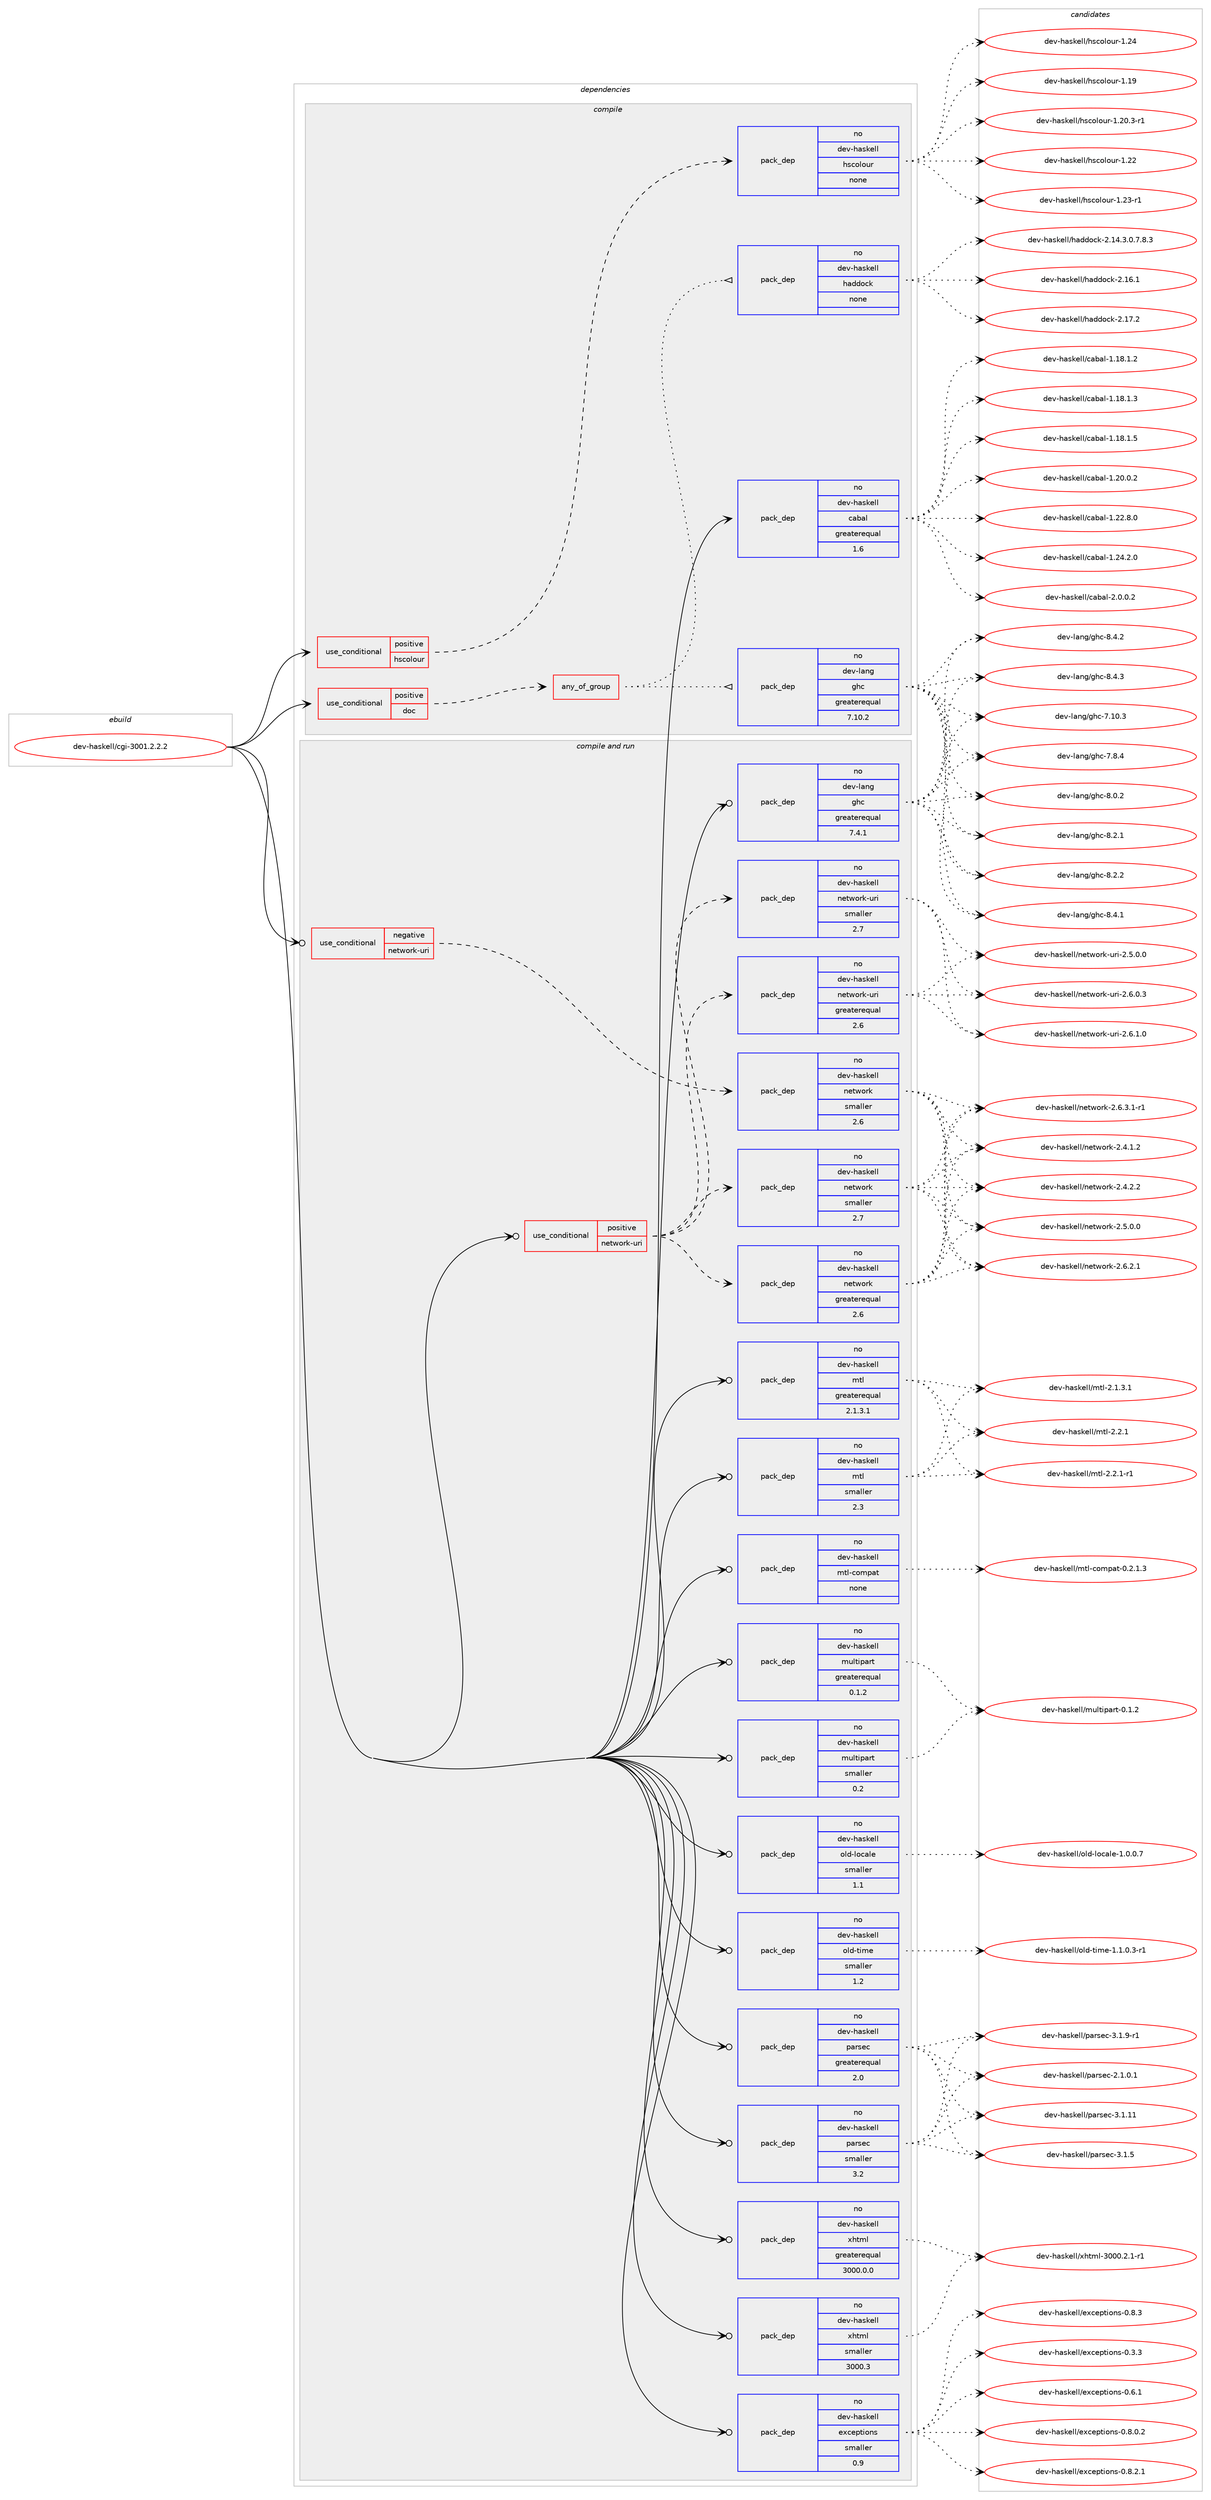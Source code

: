 digraph prolog {

# *************
# Graph options
# *************

newrank=true;
concentrate=true;
compound=true;
graph [rankdir=LR,fontname=Helvetica,fontsize=10,ranksep=1.5];#, ranksep=2.5, nodesep=0.2];
edge  [arrowhead=vee];
node  [fontname=Helvetica,fontsize=10];

# **********
# The ebuild
# **********

subgraph cluster_leftcol {
color=gray;
rank=same;
label=<<i>ebuild</i>>;
id [label="dev-haskell/cgi-3001.2.2.2", color=red, width=4, href="../dev-haskell/cgi-3001.2.2.2.svg"];
}

# ****************
# The dependencies
# ****************

subgraph cluster_midcol {
color=gray;
label=<<i>dependencies</i>>;
subgraph cluster_compile {
fillcolor="#eeeeee";
style=filled;
label=<<i>compile</i>>;
subgraph cond358915 {
dependency1328322 [label=<<TABLE BORDER="0" CELLBORDER="1" CELLSPACING="0" CELLPADDING="4"><TR><TD ROWSPAN="3" CELLPADDING="10">use_conditional</TD></TR><TR><TD>positive</TD></TR><TR><TD>doc</TD></TR></TABLE>>, shape=none, color=red];
subgraph any20638 {
dependency1328323 [label=<<TABLE BORDER="0" CELLBORDER="1" CELLSPACING="0" CELLPADDING="4"><TR><TD CELLPADDING="10">any_of_group</TD></TR></TABLE>>, shape=none, color=red];subgraph pack948217 {
dependency1328324 [label=<<TABLE BORDER="0" CELLBORDER="1" CELLSPACING="0" CELLPADDING="4" WIDTH="220"><TR><TD ROWSPAN="6" CELLPADDING="30">pack_dep</TD></TR><TR><TD WIDTH="110">no</TD></TR><TR><TD>dev-haskell</TD></TR><TR><TD>haddock</TD></TR><TR><TD>none</TD></TR><TR><TD></TD></TR></TABLE>>, shape=none, color=blue];
}
dependency1328323:e -> dependency1328324:w [weight=20,style="dotted",arrowhead="oinv"];
subgraph pack948218 {
dependency1328325 [label=<<TABLE BORDER="0" CELLBORDER="1" CELLSPACING="0" CELLPADDING="4" WIDTH="220"><TR><TD ROWSPAN="6" CELLPADDING="30">pack_dep</TD></TR><TR><TD WIDTH="110">no</TD></TR><TR><TD>dev-lang</TD></TR><TR><TD>ghc</TD></TR><TR><TD>greaterequal</TD></TR><TR><TD>7.10.2</TD></TR></TABLE>>, shape=none, color=blue];
}
dependency1328323:e -> dependency1328325:w [weight=20,style="dotted",arrowhead="oinv"];
}
dependency1328322:e -> dependency1328323:w [weight=20,style="dashed",arrowhead="vee"];
}
id:e -> dependency1328322:w [weight=20,style="solid",arrowhead="vee"];
subgraph cond358916 {
dependency1328326 [label=<<TABLE BORDER="0" CELLBORDER="1" CELLSPACING="0" CELLPADDING="4"><TR><TD ROWSPAN="3" CELLPADDING="10">use_conditional</TD></TR><TR><TD>positive</TD></TR><TR><TD>hscolour</TD></TR></TABLE>>, shape=none, color=red];
subgraph pack948219 {
dependency1328327 [label=<<TABLE BORDER="0" CELLBORDER="1" CELLSPACING="0" CELLPADDING="4" WIDTH="220"><TR><TD ROWSPAN="6" CELLPADDING="30">pack_dep</TD></TR><TR><TD WIDTH="110">no</TD></TR><TR><TD>dev-haskell</TD></TR><TR><TD>hscolour</TD></TR><TR><TD>none</TD></TR><TR><TD></TD></TR></TABLE>>, shape=none, color=blue];
}
dependency1328326:e -> dependency1328327:w [weight=20,style="dashed",arrowhead="vee"];
}
id:e -> dependency1328326:w [weight=20,style="solid",arrowhead="vee"];
subgraph pack948220 {
dependency1328328 [label=<<TABLE BORDER="0" CELLBORDER="1" CELLSPACING="0" CELLPADDING="4" WIDTH="220"><TR><TD ROWSPAN="6" CELLPADDING="30">pack_dep</TD></TR><TR><TD WIDTH="110">no</TD></TR><TR><TD>dev-haskell</TD></TR><TR><TD>cabal</TD></TR><TR><TD>greaterequal</TD></TR><TR><TD>1.6</TD></TR></TABLE>>, shape=none, color=blue];
}
id:e -> dependency1328328:w [weight=20,style="solid",arrowhead="vee"];
}
subgraph cluster_compileandrun {
fillcolor="#eeeeee";
style=filled;
label=<<i>compile and run</i>>;
subgraph cond358917 {
dependency1328329 [label=<<TABLE BORDER="0" CELLBORDER="1" CELLSPACING="0" CELLPADDING="4"><TR><TD ROWSPAN="3" CELLPADDING="10">use_conditional</TD></TR><TR><TD>negative</TD></TR><TR><TD>network-uri</TD></TR></TABLE>>, shape=none, color=red];
subgraph pack948221 {
dependency1328330 [label=<<TABLE BORDER="0" CELLBORDER="1" CELLSPACING="0" CELLPADDING="4" WIDTH="220"><TR><TD ROWSPAN="6" CELLPADDING="30">pack_dep</TD></TR><TR><TD WIDTH="110">no</TD></TR><TR><TD>dev-haskell</TD></TR><TR><TD>network</TD></TR><TR><TD>smaller</TD></TR><TR><TD>2.6</TD></TR></TABLE>>, shape=none, color=blue];
}
dependency1328329:e -> dependency1328330:w [weight=20,style="dashed",arrowhead="vee"];
}
id:e -> dependency1328329:w [weight=20,style="solid",arrowhead="odotvee"];
subgraph cond358918 {
dependency1328331 [label=<<TABLE BORDER="0" CELLBORDER="1" CELLSPACING="0" CELLPADDING="4"><TR><TD ROWSPAN="3" CELLPADDING="10">use_conditional</TD></TR><TR><TD>positive</TD></TR><TR><TD>network-uri</TD></TR></TABLE>>, shape=none, color=red];
subgraph pack948222 {
dependency1328332 [label=<<TABLE BORDER="0" CELLBORDER="1" CELLSPACING="0" CELLPADDING="4" WIDTH="220"><TR><TD ROWSPAN="6" CELLPADDING="30">pack_dep</TD></TR><TR><TD WIDTH="110">no</TD></TR><TR><TD>dev-haskell</TD></TR><TR><TD>network</TD></TR><TR><TD>greaterequal</TD></TR><TR><TD>2.6</TD></TR></TABLE>>, shape=none, color=blue];
}
dependency1328331:e -> dependency1328332:w [weight=20,style="dashed",arrowhead="vee"];
subgraph pack948223 {
dependency1328333 [label=<<TABLE BORDER="0" CELLBORDER="1" CELLSPACING="0" CELLPADDING="4" WIDTH="220"><TR><TD ROWSPAN="6" CELLPADDING="30">pack_dep</TD></TR><TR><TD WIDTH="110">no</TD></TR><TR><TD>dev-haskell</TD></TR><TR><TD>network</TD></TR><TR><TD>smaller</TD></TR><TR><TD>2.7</TD></TR></TABLE>>, shape=none, color=blue];
}
dependency1328331:e -> dependency1328333:w [weight=20,style="dashed",arrowhead="vee"];
subgraph pack948224 {
dependency1328334 [label=<<TABLE BORDER="0" CELLBORDER="1" CELLSPACING="0" CELLPADDING="4" WIDTH="220"><TR><TD ROWSPAN="6" CELLPADDING="30">pack_dep</TD></TR><TR><TD WIDTH="110">no</TD></TR><TR><TD>dev-haskell</TD></TR><TR><TD>network-uri</TD></TR><TR><TD>greaterequal</TD></TR><TR><TD>2.6</TD></TR></TABLE>>, shape=none, color=blue];
}
dependency1328331:e -> dependency1328334:w [weight=20,style="dashed",arrowhead="vee"];
subgraph pack948225 {
dependency1328335 [label=<<TABLE BORDER="0" CELLBORDER="1" CELLSPACING="0" CELLPADDING="4" WIDTH="220"><TR><TD ROWSPAN="6" CELLPADDING="30">pack_dep</TD></TR><TR><TD WIDTH="110">no</TD></TR><TR><TD>dev-haskell</TD></TR><TR><TD>network-uri</TD></TR><TR><TD>smaller</TD></TR><TR><TD>2.7</TD></TR></TABLE>>, shape=none, color=blue];
}
dependency1328331:e -> dependency1328335:w [weight=20,style="dashed",arrowhead="vee"];
}
id:e -> dependency1328331:w [weight=20,style="solid",arrowhead="odotvee"];
subgraph pack948226 {
dependency1328336 [label=<<TABLE BORDER="0" CELLBORDER="1" CELLSPACING="0" CELLPADDING="4" WIDTH="220"><TR><TD ROWSPAN="6" CELLPADDING="30">pack_dep</TD></TR><TR><TD WIDTH="110">no</TD></TR><TR><TD>dev-haskell</TD></TR><TR><TD>exceptions</TD></TR><TR><TD>smaller</TD></TR><TR><TD>0.9</TD></TR></TABLE>>, shape=none, color=blue];
}
id:e -> dependency1328336:w [weight=20,style="solid",arrowhead="odotvee"];
subgraph pack948227 {
dependency1328337 [label=<<TABLE BORDER="0" CELLBORDER="1" CELLSPACING="0" CELLPADDING="4" WIDTH="220"><TR><TD ROWSPAN="6" CELLPADDING="30">pack_dep</TD></TR><TR><TD WIDTH="110">no</TD></TR><TR><TD>dev-haskell</TD></TR><TR><TD>mtl</TD></TR><TR><TD>greaterequal</TD></TR><TR><TD>2.1.3.1</TD></TR></TABLE>>, shape=none, color=blue];
}
id:e -> dependency1328337:w [weight=20,style="solid",arrowhead="odotvee"];
subgraph pack948228 {
dependency1328338 [label=<<TABLE BORDER="0" CELLBORDER="1" CELLSPACING="0" CELLPADDING="4" WIDTH="220"><TR><TD ROWSPAN="6" CELLPADDING="30">pack_dep</TD></TR><TR><TD WIDTH="110">no</TD></TR><TR><TD>dev-haskell</TD></TR><TR><TD>mtl</TD></TR><TR><TD>smaller</TD></TR><TR><TD>2.3</TD></TR></TABLE>>, shape=none, color=blue];
}
id:e -> dependency1328338:w [weight=20,style="solid",arrowhead="odotvee"];
subgraph pack948229 {
dependency1328339 [label=<<TABLE BORDER="0" CELLBORDER="1" CELLSPACING="0" CELLPADDING="4" WIDTH="220"><TR><TD ROWSPAN="6" CELLPADDING="30">pack_dep</TD></TR><TR><TD WIDTH="110">no</TD></TR><TR><TD>dev-haskell</TD></TR><TR><TD>mtl-compat</TD></TR><TR><TD>none</TD></TR><TR><TD></TD></TR></TABLE>>, shape=none, color=blue];
}
id:e -> dependency1328339:w [weight=20,style="solid",arrowhead="odotvee"];
subgraph pack948230 {
dependency1328340 [label=<<TABLE BORDER="0" CELLBORDER="1" CELLSPACING="0" CELLPADDING="4" WIDTH="220"><TR><TD ROWSPAN="6" CELLPADDING="30">pack_dep</TD></TR><TR><TD WIDTH="110">no</TD></TR><TR><TD>dev-haskell</TD></TR><TR><TD>multipart</TD></TR><TR><TD>greaterequal</TD></TR><TR><TD>0.1.2</TD></TR></TABLE>>, shape=none, color=blue];
}
id:e -> dependency1328340:w [weight=20,style="solid",arrowhead="odotvee"];
subgraph pack948231 {
dependency1328341 [label=<<TABLE BORDER="0" CELLBORDER="1" CELLSPACING="0" CELLPADDING="4" WIDTH="220"><TR><TD ROWSPAN="6" CELLPADDING="30">pack_dep</TD></TR><TR><TD WIDTH="110">no</TD></TR><TR><TD>dev-haskell</TD></TR><TR><TD>multipart</TD></TR><TR><TD>smaller</TD></TR><TR><TD>0.2</TD></TR></TABLE>>, shape=none, color=blue];
}
id:e -> dependency1328341:w [weight=20,style="solid",arrowhead="odotvee"];
subgraph pack948232 {
dependency1328342 [label=<<TABLE BORDER="0" CELLBORDER="1" CELLSPACING="0" CELLPADDING="4" WIDTH="220"><TR><TD ROWSPAN="6" CELLPADDING="30">pack_dep</TD></TR><TR><TD WIDTH="110">no</TD></TR><TR><TD>dev-haskell</TD></TR><TR><TD>old-locale</TD></TR><TR><TD>smaller</TD></TR><TR><TD>1.1</TD></TR></TABLE>>, shape=none, color=blue];
}
id:e -> dependency1328342:w [weight=20,style="solid",arrowhead="odotvee"];
subgraph pack948233 {
dependency1328343 [label=<<TABLE BORDER="0" CELLBORDER="1" CELLSPACING="0" CELLPADDING="4" WIDTH="220"><TR><TD ROWSPAN="6" CELLPADDING="30">pack_dep</TD></TR><TR><TD WIDTH="110">no</TD></TR><TR><TD>dev-haskell</TD></TR><TR><TD>old-time</TD></TR><TR><TD>smaller</TD></TR><TR><TD>1.2</TD></TR></TABLE>>, shape=none, color=blue];
}
id:e -> dependency1328343:w [weight=20,style="solid",arrowhead="odotvee"];
subgraph pack948234 {
dependency1328344 [label=<<TABLE BORDER="0" CELLBORDER="1" CELLSPACING="0" CELLPADDING="4" WIDTH="220"><TR><TD ROWSPAN="6" CELLPADDING="30">pack_dep</TD></TR><TR><TD WIDTH="110">no</TD></TR><TR><TD>dev-haskell</TD></TR><TR><TD>parsec</TD></TR><TR><TD>greaterequal</TD></TR><TR><TD>2.0</TD></TR></TABLE>>, shape=none, color=blue];
}
id:e -> dependency1328344:w [weight=20,style="solid",arrowhead="odotvee"];
subgraph pack948235 {
dependency1328345 [label=<<TABLE BORDER="0" CELLBORDER="1" CELLSPACING="0" CELLPADDING="4" WIDTH="220"><TR><TD ROWSPAN="6" CELLPADDING="30">pack_dep</TD></TR><TR><TD WIDTH="110">no</TD></TR><TR><TD>dev-haskell</TD></TR><TR><TD>parsec</TD></TR><TR><TD>smaller</TD></TR><TR><TD>3.2</TD></TR></TABLE>>, shape=none, color=blue];
}
id:e -> dependency1328345:w [weight=20,style="solid",arrowhead="odotvee"];
subgraph pack948236 {
dependency1328346 [label=<<TABLE BORDER="0" CELLBORDER="1" CELLSPACING="0" CELLPADDING="4" WIDTH="220"><TR><TD ROWSPAN="6" CELLPADDING="30">pack_dep</TD></TR><TR><TD WIDTH="110">no</TD></TR><TR><TD>dev-haskell</TD></TR><TR><TD>xhtml</TD></TR><TR><TD>greaterequal</TD></TR><TR><TD>3000.0.0</TD></TR></TABLE>>, shape=none, color=blue];
}
id:e -> dependency1328346:w [weight=20,style="solid",arrowhead="odotvee"];
subgraph pack948237 {
dependency1328347 [label=<<TABLE BORDER="0" CELLBORDER="1" CELLSPACING="0" CELLPADDING="4" WIDTH="220"><TR><TD ROWSPAN="6" CELLPADDING="30">pack_dep</TD></TR><TR><TD WIDTH="110">no</TD></TR><TR><TD>dev-haskell</TD></TR><TR><TD>xhtml</TD></TR><TR><TD>smaller</TD></TR><TR><TD>3000.3</TD></TR></TABLE>>, shape=none, color=blue];
}
id:e -> dependency1328347:w [weight=20,style="solid",arrowhead="odotvee"];
subgraph pack948238 {
dependency1328348 [label=<<TABLE BORDER="0" CELLBORDER="1" CELLSPACING="0" CELLPADDING="4" WIDTH="220"><TR><TD ROWSPAN="6" CELLPADDING="30">pack_dep</TD></TR><TR><TD WIDTH="110">no</TD></TR><TR><TD>dev-lang</TD></TR><TR><TD>ghc</TD></TR><TR><TD>greaterequal</TD></TR><TR><TD>7.4.1</TD></TR></TABLE>>, shape=none, color=blue];
}
id:e -> dependency1328348:w [weight=20,style="solid",arrowhead="odotvee"];
}
subgraph cluster_run {
fillcolor="#eeeeee";
style=filled;
label=<<i>run</i>>;
}
}

# **************
# The candidates
# **************

subgraph cluster_choices {
rank=same;
color=gray;
label=<<i>candidates</i>>;

subgraph choice948217 {
color=black;
nodesep=1;
choice1001011184510497115107101108108471049710010011199107455046495246514648465546564651 [label="dev-haskell/haddock-2.14.3.0.7.8.3", color=red, width=4,href="../dev-haskell/haddock-2.14.3.0.7.8.3.svg"];
choice100101118451049711510710110810847104971001001119910745504649544649 [label="dev-haskell/haddock-2.16.1", color=red, width=4,href="../dev-haskell/haddock-2.16.1.svg"];
choice100101118451049711510710110810847104971001001119910745504649554650 [label="dev-haskell/haddock-2.17.2", color=red, width=4,href="../dev-haskell/haddock-2.17.2.svg"];
dependency1328324:e -> choice1001011184510497115107101108108471049710010011199107455046495246514648465546564651:w [style=dotted,weight="100"];
dependency1328324:e -> choice100101118451049711510710110810847104971001001119910745504649544649:w [style=dotted,weight="100"];
dependency1328324:e -> choice100101118451049711510710110810847104971001001119910745504649554650:w [style=dotted,weight="100"];
}
subgraph choice948218 {
color=black;
nodesep=1;
choice1001011184510897110103471031049945554649484651 [label="dev-lang/ghc-7.10.3", color=red, width=4,href="../dev-lang/ghc-7.10.3.svg"];
choice10010111845108971101034710310499455546564652 [label="dev-lang/ghc-7.8.4", color=red, width=4,href="../dev-lang/ghc-7.8.4.svg"];
choice10010111845108971101034710310499455646484650 [label="dev-lang/ghc-8.0.2", color=red, width=4,href="../dev-lang/ghc-8.0.2.svg"];
choice10010111845108971101034710310499455646504649 [label="dev-lang/ghc-8.2.1", color=red, width=4,href="../dev-lang/ghc-8.2.1.svg"];
choice10010111845108971101034710310499455646504650 [label="dev-lang/ghc-8.2.2", color=red, width=4,href="../dev-lang/ghc-8.2.2.svg"];
choice10010111845108971101034710310499455646524649 [label="dev-lang/ghc-8.4.1", color=red, width=4,href="../dev-lang/ghc-8.4.1.svg"];
choice10010111845108971101034710310499455646524650 [label="dev-lang/ghc-8.4.2", color=red, width=4,href="../dev-lang/ghc-8.4.2.svg"];
choice10010111845108971101034710310499455646524651 [label="dev-lang/ghc-8.4.3", color=red, width=4,href="../dev-lang/ghc-8.4.3.svg"];
dependency1328325:e -> choice1001011184510897110103471031049945554649484651:w [style=dotted,weight="100"];
dependency1328325:e -> choice10010111845108971101034710310499455546564652:w [style=dotted,weight="100"];
dependency1328325:e -> choice10010111845108971101034710310499455646484650:w [style=dotted,weight="100"];
dependency1328325:e -> choice10010111845108971101034710310499455646504649:w [style=dotted,weight="100"];
dependency1328325:e -> choice10010111845108971101034710310499455646504650:w [style=dotted,weight="100"];
dependency1328325:e -> choice10010111845108971101034710310499455646524649:w [style=dotted,weight="100"];
dependency1328325:e -> choice10010111845108971101034710310499455646524650:w [style=dotted,weight="100"];
dependency1328325:e -> choice10010111845108971101034710310499455646524651:w [style=dotted,weight="100"];
}
subgraph choice948219 {
color=black;
nodesep=1;
choice100101118451049711510710110810847104115991111081111171144549464957 [label="dev-haskell/hscolour-1.19", color=red, width=4,href="../dev-haskell/hscolour-1.19.svg"];
choice10010111845104971151071011081084710411599111108111117114454946504846514511449 [label="dev-haskell/hscolour-1.20.3-r1", color=red, width=4,href="../dev-haskell/hscolour-1.20.3-r1.svg"];
choice100101118451049711510710110810847104115991111081111171144549465050 [label="dev-haskell/hscolour-1.22", color=red, width=4,href="../dev-haskell/hscolour-1.22.svg"];
choice1001011184510497115107101108108471041159911110811111711445494650514511449 [label="dev-haskell/hscolour-1.23-r1", color=red, width=4,href="../dev-haskell/hscolour-1.23-r1.svg"];
choice100101118451049711510710110810847104115991111081111171144549465052 [label="dev-haskell/hscolour-1.24", color=red, width=4,href="../dev-haskell/hscolour-1.24.svg"];
dependency1328327:e -> choice100101118451049711510710110810847104115991111081111171144549464957:w [style=dotted,weight="100"];
dependency1328327:e -> choice10010111845104971151071011081084710411599111108111117114454946504846514511449:w [style=dotted,weight="100"];
dependency1328327:e -> choice100101118451049711510710110810847104115991111081111171144549465050:w [style=dotted,weight="100"];
dependency1328327:e -> choice1001011184510497115107101108108471041159911110811111711445494650514511449:w [style=dotted,weight="100"];
dependency1328327:e -> choice100101118451049711510710110810847104115991111081111171144549465052:w [style=dotted,weight="100"];
}
subgraph choice948220 {
color=black;
nodesep=1;
choice10010111845104971151071011081084799979897108454946495646494650 [label="dev-haskell/cabal-1.18.1.2", color=red, width=4,href="../dev-haskell/cabal-1.18.1.2.svg"];
choice10010111845104971151071011081084799979897108454946495646494651 [label="dev-haskell/cabal-1.18.1.3", color=red, width=4,href="../dev-haskell/cabal-1.18.1.3.svg"];
choice10010111845104971151071011081084799979897108454946495646494653 [label="dev-haskell/cabal-1.18.1.5", color=red, width=4,href="../dev-haskell/cabal-1.18.1.5.svg"];
choice10010111845104971151071011081084799979897108454946504846484650 [label="dev-haskell/cabal-1.20.0.2", color=red, width=4,href="../dev-haskell/cabal-1.20.0.2.svg"];
choice10010111845104971151071011081084799979897108454946505046564648 [label="dev-haskell/cabal-1.22.8.0", color=red, width=4,href="../dev-haskell/cabal-1.22.8.0.svg"];
choice10010111845104971151071011081084799979897108454946505246504648 [label="dev-haskell/cabal-1.24.2.0", color=red, width=4,href="../dev-haskell/cabal-1.24.2.0.svg"];
choice100101118451049711510710110810847999798971084550464846484650 [label="dev-haskell/cabal-2.0.0.2", color=red, width=4,href="../dev-haskell/cabal-2.0.0.2.svg"];
dependency1328328:e -> choice10010111845104971151071011081084799979897108454946495646494650:w [style=dotted,weight="100"];
dependency1328328:e -> choice10010111845104971151071011081084799979897108454946495646494651:w [style=dotted,weight="100"];
dependency1328328:e -> choice10010111845104971151071011081084799979897108454946495646494653:w [style=dotted,weight="100"];
dependency1328328:e -> choice10010111845104971151071011081084799979897108454946504846484650:w [style=dotted,weight="100"];
dependency1328328:e -> choice10010111845104971151071011081084799979897108454946505046564648:w [style=dotted,weight="100"];
dependency1328328:e -> choice10010111845104971151071011081084799979897108454946505246504648:w [style=dotted,weight="100"];
dependency1328328:e -> choice100101118451049711510710110810847999798971084550464846484650:w [style=dotted,weight="100"];
}
subgraph choice948221 {
color=black;
nodesep=1;
choice1001011184510497115107101108108471101011161191111141074550465246494650 [label="dev-haskell/network-2.4.1.2", color=red, width=4,href="../dev-haskell/network-2.4.1.2.svg"];
choice1001011184510497115107101108108471101011161191111141074550465246504650 [label="dev-haskell/network-2.4.2.2", color=red, width=4,href="../dev-haskell/network-2.4.2.2.svg"];
choice1001011184510497115107101108108471101011161191111141074550465346484648 [label="dev-haskell/network-2.5.0.0", color=red, width=4,href="../dev-haskell/network-2.5.0.0.svg"];
choice1001011184510497115107101108108471101011161191111141074550465446504649 [label="dev-haskell/network-2.6.2.1", color=red, width=4,href="../dev-haskell/network-2.6.2.1.svg"];
choice10010111845104971151071011081084711010111611911111410745504654465146494511449 [label="dev-haskell/network-2.6.3.1-r1", color=red, width=4,href="../dev-haskell/network-2.6.3.1-r1.svg"];
dependency1328330:e -> choice1001011184510497115107101108108471101011161191111141074550465246494650:w [style=dotted,weight="100"];
dependency1328330:e -> choice1001011184510497115107101108108471101011161191111141074550465246504650:w [style=dotted,weight="100"];
dependency1328330:e -> choice1001011184510497115107101108108471101011161191111141074550465346484648:w [style=dotted,weight="100"];
dependency1328330:e -> choice1001011184510497115107101108108471101011161191111141074550465446504649:w [style=dotted,weight="100"];
dependency1328330:e -> choice10010111845104971151071011081084711010111611911111410745504654465146494511449:w [style=dotted,weight="100"];
}
subgraph choice948222 {
color=black;
nodesep=1;
choice1001011184510497115107101108108471101011161191111141074550465246494650 [label="dev-haskell/network-2.4.1.2", color=red, width=4,href="../dev-haskell/network-2.4.1.2.svg"];
choice1001011184510497115107101108108471101011161191111141074550465246504650 [label="dev-haskell/network-2.4.2.2", color=red, width=4,href="../dev-haskell/network-2.4.2.2.svg"];
choice1001011184510497115107101108108471101011161191111141074550465346484648 [label="dev-haskell/network-2.5.0.0", color=red, width=4,href="../dev-haskell/network-2.5.0.0.svg"];
choice1001011184510497115107101108108471101011161191111141074550465446504649 [label="dev-haskell/network-2.6.2.1", color=red, width=4,href="../dev-haskell/network-2.6.2.1.svg"];
choice10010111845104971151071011081084711010111611911111410745504654465146494511449 [label="dev-haskell/network-2.6.3.1-r1", color=red, width=4,href="../dev-haskell/network-2.6.3.1-r1.svg"];
dependency1328332:e -> choice1001011184510497115107101108108471101011161191111141074550465246494650:w [style=dotted,weight="100"];
dependency1328332:e -> choice1001011184510497115107101108108471101011161191111141074550465246504650:w [style=dotted,weight="100"];
dependency1328332:e -> choice1001011184510497115107101108108471101011161191111141074550465346484648:w [style=dotted,weight="100"];
dependency1328332:e -> choice1001011184510497115107101108108471101011161191111141074550465446504649:w [style=dotted,weight="100"];
dependency1328332:e -> choice10010111845104971151071011081084711010111611911111410745504654465146494511449:w [style=dotted,weight="100"];
}
subgraph choice948223 {
color=black;
nodesep=1;
choice1001011184510497115107101108108471101011161191111141074550465246494650 [label="dev-haskell/network-2.4.1.2", color=red, width=4,href="../dev-haskell/network-2.4.1.2.svg"];
choice1001011184510497115107101108108471101011161191111141074550465246504650 [label="dev-haskell/network-2.4.2.2", color=red, width=4,href="../dev-haskell/network-2.4.2.2.svg"];
choice1001011184510497115107101108108471101011161191111141074550465346484648 [label="dev-haskell/network-2.5.0.0", color=red, width=4,href="../dev-haskell/network-2.5.0.0.svg"];
choice1001011184510497115107101108108471101011161191111141074550465446504649 [label="dev-haskell/network-2.6.2.1", color=red, width=4,href="../dev-haskell/network-2.6.2.1.svg"];
choice10010111845104971151071011081084711010111611911111410745504654465146494511449 [label="dev-haskell/network-2.6.3.1-r1", color=red, width=4,href="../dev-haskell/network-2.6.3.1-r1.svg"];
dependency1328333:e -> choice1001011184510497115107101108108471101011161191111141074550465246494650:w [style=dotted,weight="100"];
dependency1328333:e -> choice1001011184510497115107101108108471101011161191111141074550465246504650:w [style=dotted,weight="100"];
dependency1328333:e -> choice1001011184510497115107101108108471101011161191111141074550465346484648:w [style=dotted,weight="100"];
dependency1328333:e -> choice1001011184510497115107101108108471101011161191111141074550465446504649:w [style=dotted,weight="100"];
dependency1328333:e -> choice10010111845104971151071011081084711010111611911111410745504654465146494511449:w [style=dotted,weight="100"];
}
subgraph choice948224 {
color=black;
nodesep=1;
choice100101118451049711510710110810847110101116119111114107451171141054550465346484648 [label="dev-haskell/network-uri-2.5.0.0", color=red, width=4,href="../dev-haskell/network-uri-2.5.0.0.svg"];
choice100101118451049711510710110810847110101116119111114107451171141054550465446484651 [label="dev-haskell/network-uri-2.6.0.3", color=red, width=4,href="../dev-haskell/network-uri-2.6.0.3.svg"];
choice100101118451049711510710110810847110101116119111114107451171141054550465446494648 [label="dev-haskell/network-uri-2.6.1.0", color=red, width=4,href="../dev-haskell/network-uri-2.6.1.0.svg"];
dependency1328334:e -> choice100101118451049711510710110810847110101116119111114107451171141054550465346484648:w [style=dotted,weight="100"];
dependency1328334:e -> choice100101118451049711510710110810847110101116119111114107451171141054550465446484651:w [style=dotted,weight="100"];
dependency1328334:e -> choice100101118451049711510710110810847110101116119111114107451171141054550465446494648:w [style=dotted,weight="100"];
}
subgraph choice948225 {
color=black;
nodesep=1;
choice100101118451049711510710110810847110101116119111114107451171141054550465346484648 [label="dev-haskell/network-uri-2.5.0.0", color=red, width=4,href="../dev-haskell/network-uri-2.5.0.0.svg"];
choice100101118451049711510710110810847110101116119111114107451171141054550465446484651 [label="dev-haskell/network-uri-2.6.0.3", color=red, width=4,href="../dev-haskell/network-uri-2.6.0.3.svg"];
choice100101118451049711510710110810847110101116119111114107451171141054550465446494648 [label="dev-haskell/network-uri-2.6.1.0", color=red, width=4,href="../dev-haskell/network-uri-2.6.1.0.svg"];
dependency1328335:e -> choice100101118451049711510710110810847110101116119111114107451171141054550465346484648:w [style=dotted,weight="100"];
dependency1328335:e -> choice100101118451049711510710110810847110101116119111114107451171141054550465446484651:w [style=dotted,weight="100"];
dependency1328335:e -> choice100101118451049711510710110810847110101116119111114107451171141054550465446494648:w [style=dotted,weight="100"];
}
subgraph choice948226 {
color=black;
nodesep=1;
choice10010111845104971151071011081084710112099101112116105111110115454846514651 [label="dev-haskell/exceptions-0.3.3", color=red, width=4,href="../dev-haskell/exceptions-0.3.3.svg"];
choice10010111845104971151071011081084710112099101112116105111110115454846544649 [label="dev-haskell/exceptions-0.6.1", color=red, width=4,href="../dev-haskell/exceptions-0.6.1.svg"];
choice100101118451049711510710110810847101120991011121161051111101154548465646484650 [label="dev-haskell/exceptions-0.8.0.2", color=red, width=4,href="../dev-haskell/exceptions-0.8.0.2.svg"];
choice100101118451049711510710110810847101120991011121161051111101154548465646504649 [label="dev-haskell/exceptions-0.8.2.1", color=red, width=4,href="../dev-haskell/exceptions-0.8.2.1.svg"];
choice10010111845104971151071011081084710112099101112116105111110115454846564651 [label="dev-haskell/exceptions-0.8.3", color=red, width=4,href="../dev-haskell/exceptions-0.8.3.svg"];
dependency1328336:e -> choice10010111845104971151071011081084710112099101112116105111110115454846514651:w [style=dotted,weight="100"];
dependency1328336:e -> choice10010111845104971151071011081084710112099101112116105111110115454846544649:w [style=dotted,weight="100"];
dependency1328336:e -> choice100101118451049711510710110810847101120991011121161051111101154548465646484650:w [style=dotted,weight="100"];
dependency1328336:e -> choice100101118451049711510710110810847101120991011121161051111101154548465646504649:w [style=dotted,weight="100"];
dependency1328336:e -> choice10010111845104971151071011081084710112099101112116105111110115454846564651:w [style=dotted,weight="100"];
}
subgraph choice948227 {
color=black;
nodesep=1;
choice1001011184510497115107101108108471091161084550464946514649 [label="dev-haskell/mtl-2.1.3.1", color=red, width=4,href="../dev-haskell/mtl-2.1.3.1.svg"];
choice100101118451049711510710110810847109116108455046504649 [label="dev-haskell/mtl-2.2.1", color=red, width=4,href="../dev-haskell/mtl-2.2.1.svg"];
choice1001011184510497115107101108108471091161084550465046494511449 [label="dev-haskell/mtl-2.2.1-r1", color=red, width=4,href="../dev-haskell/mtl-2.2.1-r1.svg"];
dependency1328337:e -> choice1001011184510497115107101108108471091161084550464946514649:w [style=dotted,weight="100"];
dependency1328337:e -> choice100101118451049711510710110810847109116108455046504649:w [style=dotted,weight="100"];
dependency1328337:e -> choice1001011184510497115107101108108471091161084550465046494511449:w [style=dotted,weight="100"];
}
subgraph choice948228 {
color=black;
nodesep=1;
choice1001011184510497115107101108108471091161084550464946514649 [label="dev-haskell/mtl-2.1.3.1", color=red, width=4,href="../dev-haskell/mtl-2.1.3.1.svg"];
choice100101118451049711510710110810847109116108455046504649 [label="dev-haskell/mtl-2.2.1", color=red, width=4,href="../dev-haskell/mtl-2.2.1.svg"];
choice1001011184510497115107101108108471091161084550465046494511449 [label="dev-haskell/mtl-2.2.1-r1", color=red, width=4,href="../dev-haskell/mtl-2.2.1-r1.svg"];
dependency1328338:e -> choice1001011184510497115107101108108471091161084550464946514649:w [style=dotted,weight="100"];
dependency1328338:e -> choice100101118451049711510710110810847109116108455046504649:w [style=dotted,weight="100"];
dependency1328338:e -> choice1001011184510497115107101108108471091161084550465046494511449:w [style=dotted,weight="100"];
}
subgraph choice948229 {
color=black;
nodesep=1;
choice1001011184510497115107101108108471091161084599111109112971164548465046494651 [label="dev-haskell/mtl-compat-0.2.1.3", color=red, width=4,href="../dev-haskell/mtl-compat-0.2.1.3.svg"];
dependency1328339:e -> choice1001011184510497115107101108108471091161084599111109112971164548465046494651:w [style=dotted,weight="100"];
}
subgraph choice948230 {
color=black;
nodesep=1;
choice10010111845104971151071011081084710911710811610511297114116454846494650 [label="dev-haskell/multipart-0.1.2", color=red, width=4,href="../dev-haskell/multipart-0.1.2.svg"];
dependency1328340:e -> choice10010111845104971151071011081084710911710811610511297114116454846494650:w [style=dotted,weight="100"];
}
subgraph choice948231 {
color=black;
nodesep=1;
choice10010111845104971151071011081084710911710811610511297114116454846494650 [label="dev-haskell/multipart-0.1.2", color=red, width=4,href="../dev-haskell/multipart-0.1.2.svg"];
dependency1328341:e -> choice10010111845104971151071011081084710911710811610511297114116454846494650:w [style=dotted,weight="100"];
}
subgraph choice948232 {
color=black;
nodesep=1;
choice1001011184510497115107101108108471111081004510811199971081014549464846484655 [label="dev-haskell/old-locale-1.0.0.7", color=red, width=4,href="../dev-haskell/old-locale-1.0.0.7.svg"];
dependency1328342:e -> choice1001011184510497115107101108108471111081004510811199971081014549464846484655:w [style=dotted,weight="100"];
}
subgraph choice948233 {
color=black;
nodesep=1;
choice1001011184510497115107101108108471111081004511610510910145494649464846514511449 [label="dev-haskell/old-time-1.1.0.3-r1", color=red, width=4,href="../dev-haskell/old-time-1.1.0.3-r1.svg"];
dependency1328343:e -> choice1001011184510497115107101108108471111081004511610510910145494649464846514511449:w [style=dotted,weight="100"];
}
subgraph choice948234 {
color=black;
nodesep=1;
choice10010111845104971151071011081084711297114115101994550464946484649 [label="dev-haskell/parsec-2.1.0.1", color=red, width=4,href="../dev-haskell/parsec-2.1.0.1.svg"];
choice100101118451049711510710110810847112971141151019945514649464949 [label="dev-haskell/parsec-3.1.11", color=red, width=4,href="../dev-haskell/parsec-3.1.11.svg"];
choice1001011184510497115107101108108471129711411510199455146494653 [label="dev-haskell/parsec-3.1.5", color=red, width=4,href="../dev-haskell/parsec-3.1.5.svg"];
choice10010111845104971151071011081084711297114115101994551464946574511449 [label="dev-haskell/parsec-3.1.9-r1", color=red, width=4,href="../dev-haskell/parsec-3.1.9-r1.svg"];
dependency1328344:e -> choice10010111845104971151071011081084711297114115101994550464946484649:w [style=dotted,weight="100"];
dependency1328344:e -> choice100101118451049711510710110810847112971141151019945514649464949:w [style=dotted,weight="100"];
dependency1328344:e -> choice1001011184510497115107101108108471129711411510199455146494653:w [style=dotted,weight="100"];
dependency1328344:e -> choice10010111845104971151071011081084711297114115101994551464946574511449:w [style=dotted,weight="100"];
}
subgraph choice948235 {
color=black;
nodesep=1;
choice10010111845104971151071011081084711297114115101994550464946484649 [label="dev-haskell/parsec-2.1.0.1", color=red, width=4,href="../dev-haskell/parsec-2.1.0.1.svg"];
choice100101118451049711510710110810847112971141151019945514649464949 [label="dev-haskell/parsec-3.1.11", color=red, width=4,href="../dev-haskell/parsec-3.1.11.svg"];
choice1001011184510497115107101108108471129711411510199455146494653 [label="dev-haskell/parsec-3.1.5", color=red, width=4,href="../dev-haskell/parsec-3.1.5.svg"];
choice10010111845104971151071011081084711297114115101994551464946574511449 [label="dev-haskell/parsec-3.1.9-r1", color=red, width=4,href="../dev-haskell/parsec-3.1.9-r1.svg"];
dependency1328345:e -> choice10010111845104971151071011081084711297114115101994550464946484649:w [style=dotted,weight="100"];
dependency1328345:e -> choice100101118451049711510710110810847112971141151019945514649464949:w [style=dotted,weight="100"];
dependency1328345:e -> choice1001011184510497115107101108108471129711411510199455146494653:w [style=dotted,weight="100"];
dependency1328345:e -> choice10010111845104971151071011081084711297114115101994551464946574511449:w [style=dotted,weight="100"];
}
subgraph choice948236 {
color=black;
nodesep=1;
choice1001011184510497115107101108108471201041161091084551484848465046494511449 [label="dev-haskell/xhtml-3000.2.1-r1", color=red, width=4,href="../dev-haskell/xhtml-3000.2.1-r1.svg"];
dependency1328346:e -> choice1001011184510497115107101108108471201041161091084551484848465046494511449:w [style=dotted,weight="100"];
}
subgraph choice948237 {
color=black;
nodesep=1;
choice1001011184510497115107101108108471201041161091084551484848465046494511449 [label="dev-haskell/xhtml-3000.2.1-r1", color=red, width=4,href="../dev-haskell/xhtml-3000.2.1-r1.svg"];
dependency1328347:e -> choice1001011184510497115107101108108471201041161091084551484848465046494511449:w [style=dotted,weight="100"];
}
subgraph choice948238 {
color=black;
nodesep=1;
choice1001011184510897110103471031049945554649484651 [label="dev-lang/ghc-7.10.3", color=red, width=4,href="../dev-lang/ghc-7.10.3.svg"];
choice10010111845108971101034710310499455546564652 [label="dev-lang/ghc-7.8.4", color=red, width=4,href="../dev-lang/ghc-7.8.4.svg"];
choice10010111845108971101034710310499455646484650 [label="dev-lang/ghc-8.0.2", color=red, width=4,href="../dev-lang/ghc-8.0.2.svg"];
choice10010111845108971101034710310499455646504649 [label="dev-lang/ghc-8.2.1", color=red, width=4,href="../dev-lang/ghc-8.2.1.svg"];
choice10010111845108971101034710310499455646504650 [label="dev-lang/ghc-8.2.2", color=red, width=4,href="../dev-lang/ghc-8.2.2.svg"];
choice10010111845108971101034710310499455646524649 [label="dev-lang/ghc-8.4.1", color=red, width=4,href="../dev-lang/ghc-8.4.1.svg"];
choice10010111845108971101034710310499455646524650 [label="dev-lang/ghc-8.4.2", color=red, width=4,href="../dev-lang/ghc-8.4.2.svg"];
choice10010111845108971101034710310499455646524651 [label="dev-lang/ghc-8.4.3", color=red, width=4,href="../dev-lang/ghc-8.4.3.svg"];
dependency1328348:e -> choice1001011184510897110103471031049945554649484651:w [style=dotted,weight="100"];
dependency1328348:e -> choice10010111845108971101034710310499455546564652:w [style=dotted,weight="100"];
dependency1328348:e -> choice10010111845108971101034710310499455646484650:w [style=dotted,weight="100"];
dependency1328348:e -> choice10010111845108971101034710310499455646504649:w [style=dotted,weight="100"];
dependency1328348:e -> choice10010111845108971101034710310499455646504650:w [style=dotted,weight="100"];
dependency1328348:e -> choice10010111845108971101034710310499455646524649:w [style=dotted,weight="100"];
dependency1328348:e -> choice10010111845108971101034710310499455646524650:w [style=dotted,weight="100"];
dependency1328348:e -> choice10010111845108971101034710310499455646524651:w [style=dotted,weight="100"];
}
}

}
